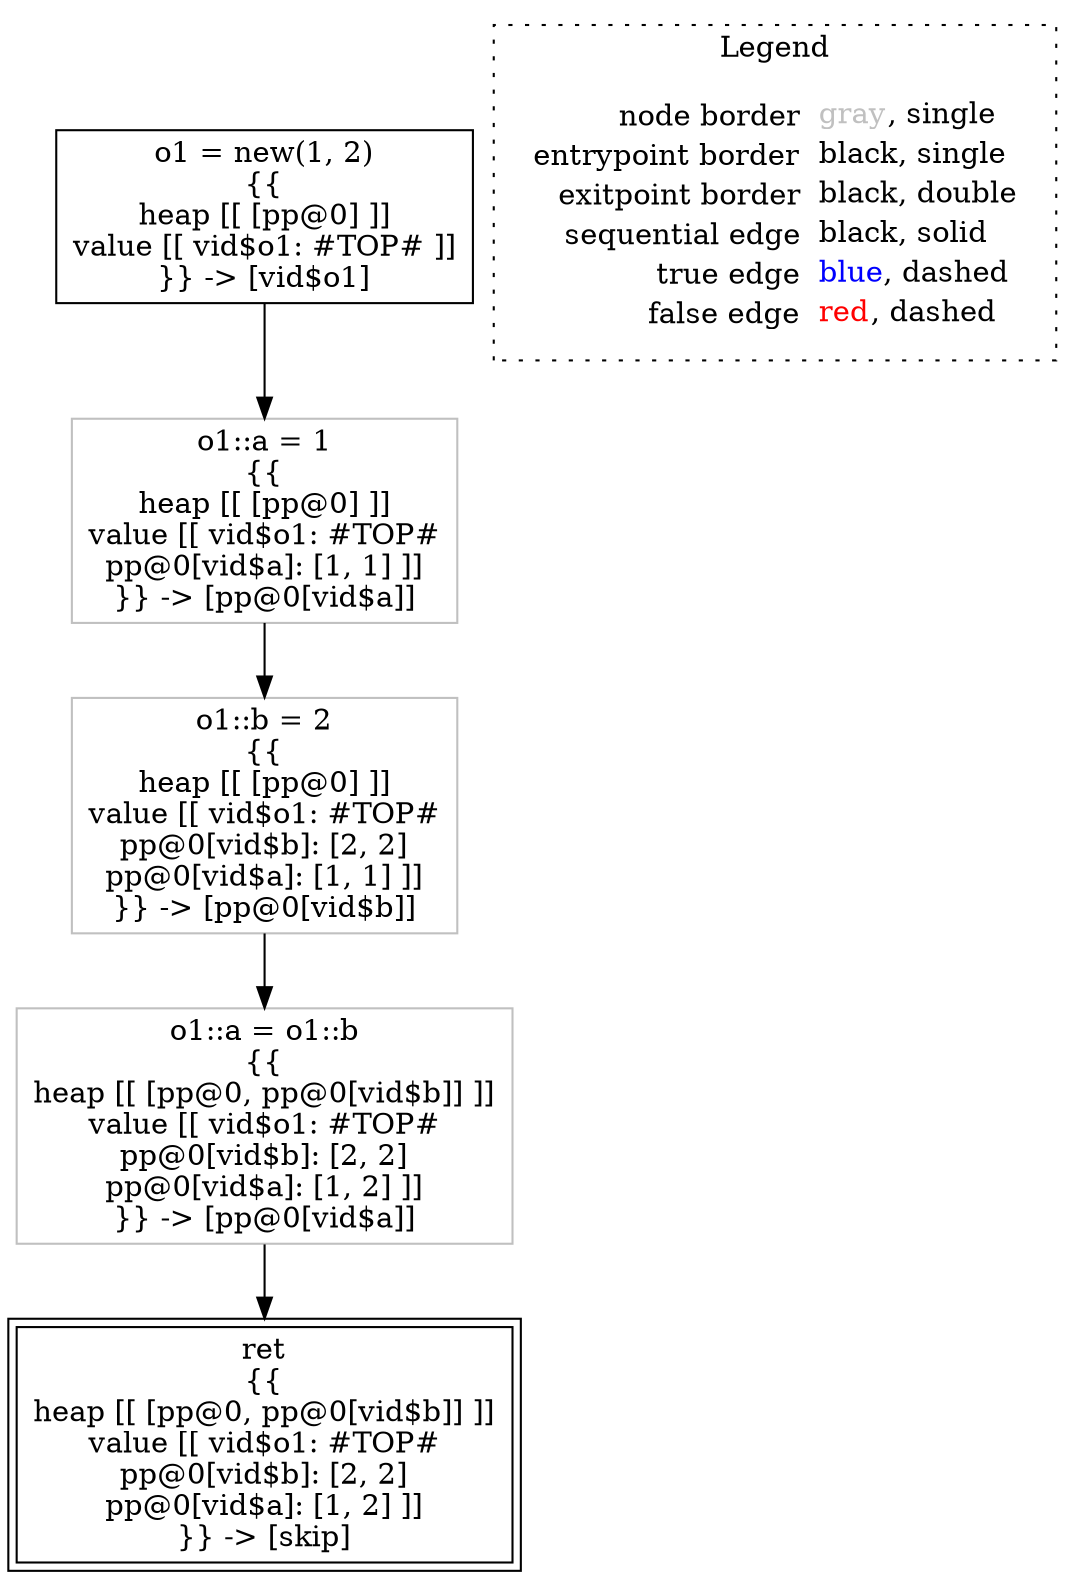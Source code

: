 digraph {
	"node0" [shape="rect",color="black",label=<o1 = new(1, 2)<BR/>{{<BR/>heap [[ [pp@0] ]]<BR/>value [[ vid$o1: #TOP# ]]<BR/>}} -&gt; [vid$o1]>];
	"node1" [shape="rect",color="gray",label=<o1::a = o1::b<BR/>{{<BR/>heap [[ [pp@0, pp@0[vid$b]] ]]<BR/>value [[ vid$o1: #TOP#<BR/>pp@0[vid$b]: [2, 2]<BR/>pp@0[vid$a]: [1, 2] ]]<BR/>}} -&gt; [pp@0[vid$a]]>];
	"node2" [shape="rect",color="gray",label=<o1::a = 1<BR/>{{<BR/>heap [[ [pp@0] ]]<BR/>value [[ vid$o1: #TOP#<BR/>pp@0[vid$a]: [1, 1] ]]<BR/>}} -&gt; [pp@0[vid$a]]>];
	"node3" [shape="rect",color="gray",label=<o1::b = 2<BR/>{{<BR/>heap [[ [pp@0] ]]<BR/>value [[ vid$o1: #TOP#<BR/>pp@0[vid$b]: [2, 2]<BR/>pp@0[vid$a]: [1, 1] ]]<BR/>}} -&gt; [pp@0[vid$b]]>];
	"node4" [shape="rect",color="black",peripheries="2",label=<ret<BR/>{{<BR/>heap [[ [pp@0, pp@0[vid$b]] ]]<BR/>value [[ vid$o1: #TOP#<BR/>pp@0[vid$b]: [2, 2]<BR/>pp@0[vid$a]: [1, 2] ]]<BR/>}} -&gt; [skip]>];
	"node1" -> "node4" [color="black"];
	"node2" -> "node3" [color="black"];
	"node3" -> "node1" [color="black"];
	"node0" -> "node2" [color="black"];
subgraph cluster_legend {
	label="Legend";
	style=dotted;
	node [shape=plaintext];
	"legend" [label=<<table border="0" cellpadding="2" cellspacing="0" cellborder="0"><tr><td align="right">node border&nbsp;</td><td align="left"><font color="gray">gray</font>, single</td></tr><tr><td align="right">entrypoint border&nbsp;</td><td align="left"><font color="black">black</font>, single</td></tr><tr><td align="right">exitpoint border&nbsp;</td><td align="left"><font color="black">black</font>, double</td></tr><tr><td align="right">sequential edge&nbsp;</td><td align="left"><font color="black">black</font>, solid</td></tr><tr><td align="right">true edge&nbsp;</td><td align="left"><font color="blue">blue</font>, dashed</td></tr><tr><td align="right">false edge&nbsp;</td><td align="left"><font color="red">red</font>, dashed</td></tr></table>>];
}

}
